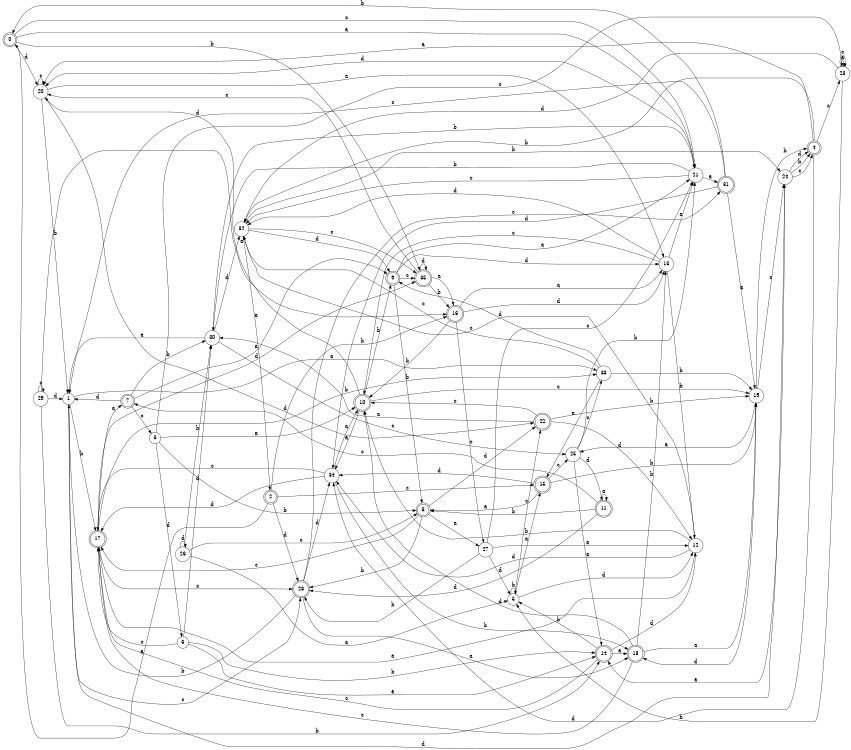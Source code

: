 digraph n29_8 {
__start0 [label="" shape="none"];

rankdir=LR;
size="8,5";

s0 [style="rounded,filled", color="black", fillcolor="white" shape="doublecircle", label="0"];
s1 [style="filled", color="black", fillcolor="white" shape="circle", label="1"];
s2 [style="rounded,filled", color="black", fillcolor="white" shape="doublecircle", label="2"];
s3 [style="filled", color="black", fillcolor="white" shape="circle", label="3"];
s4 [style="rounded,filled", color="black", fillcolor="white" shape="doublecircle", label="4"];
s5 [style="filled", color="black", fillcolor="white" shape="circle", label="5"];
s6 [style="filled", color="black", fillcolor="white" shape="circle", label="6"];
s7 [style="rounded,filled", color="black", fillcolor="white" shape="doublecircle", label="7"];
s8 [style="rounded,filled", color="black", fillcolor="white" shape="doublecircle", label="8"];
s9 [style="rounded,filled", color="black", fillcolor="white" shape="doublecircle", label="9"];
s10 [style="rounded,filled", color="black", fillcolor="white" shape="doublecircle", label="10"];
s11 [style="rounded,filled", color="black", fillcolor="white" shape="doublecircle", label="11"];
s12 [style="filled", color="black", fillcolor="white" shape="circle", label="12"];
s13 [style="filled", color="black", fillcolor="white" shape="circle", label="13"];
s14 [style="rounded,filled", color="black", fillcolor="white" shape="doublecircle", label="14"];
s15 [style="rounded,filled", color="black", fillcolor="white" shape="doublecircle", label="15"];
s16 [style="rounded,filled", color="black", fillcolor="white" shape="doublecircle", label="16"];
s17 [style="rounded,filled", color="black", fillcolor="white" shape="doublecircle", label="17"];
s18 [style="rounded,filled", color="black", fillcolor="white" shape="doublecircle", label="18"];
s19 [style="filled", color="black", fillcolor="white" shape="circle", label="19"];
s20 [style="filled", color="black", fillcolor="white" shape="circle", label="20"];
s21 [style="filled", color="black", fillcolor="white" shape="circle", label="21"];
s22 [style="rounded,filled", color="black", fillcolor="white" shape="doublecircle", label="22"];
s23 [style="filled", color="black", fillcolor="white" shape="circle", label="23"];
s24 [style="filled", color="black", fillcolor="white" shape="circle", label="24"];
s25 [style="filled", color="black", fillcolor="white" shape="circle", label="25"];
s26 [style="filled", color="black", fillcolor="white" shape="circle", label="26"];
s27 [style="filled", color="black", fillcolor="white" shape="circle", label="27"];
s28 [style="rounded,filled", color="black", fillcolor="white" shape="doublecircle", label="28"];
s29 [style="filled", color="black", fillcolor="white" shape="circle", label="29"];
s30 [style="filled", color="black", fillcolor="white" shape="circle", label="30"];
s31 [style="rounded,filled", color="black", fillcolor="white" shape="doublecircle", label="31"];
s32 [style="filled", color="black", fillcolor="white" shape="circle", label="32"];
s33 [style="filled", color="black", fillcolor="white" shape="circle", label="33"];
s34 [style="filled", color="black", fillcolor="white" shape="circle", label="34"];
s35 [style="rounded,filled", color="black", fillcolor="white" shape="doublecircle", label="35"];
s0 -> s21 [label="a"];
s0 -> s35 [label="b"];
s0 -> s21 [label="c"];
s0 -> s20 [label="d"];
s1 -> s33 [label="a"];
s1 -> s17 [label="b"];
s1 -> s28 [label="c"];
s1 -> s24 [label="d"];
s2 -> s0 [label="a"];
s2 -> s16 [label="b"];
s2 -> s15 [label="c"];
s2 -> s28 [label="d"];
s3 -> s10 [label="a"];
s3 -> s8 [label="b"];
s3 -> s23 [label="c"];
s3 -> s6 [label="d"];
s4 -> s20 [label="a"];
s4 -> s32 [label="b"];
s4 -> s23 [label="c"];
s4 -> s34 [label="d"];
s5 -> s15 [label="a"];
s5 -> s5 [label="b"];
s5 -> s22 [label="c"];
s5 -> s12 [label="d"];
s6 -> s14 [label="a"];
s6 -> s14 [label="b"];
s6 -> s17 [label="c"];
s6 -> s30 [label="d"];
s7 -> s9 [label="a"];
s7 -> s30 [label="b"];
s7 -> s3 [label="c"];
s7 -> s1 [label="d"];
s8 -> s27 [label="a"];
s8 -> s28 [label="b"];
s8 -> s17 [label="c"];
s8 -> s22 [label="d"];
s9 -> s21 [label="a"];
s9 -> s8 [label="b"];
s9 -> s35 [label="c"];
s9 -> s13 [label="d"];
s10 -> s34 [label="a"];
s10 -> s9 [label="b"];
s10 -> s19 [label="c"];
s10 -> s20 [label="d"];
s11 -> s11 [label="a"];
s11 -> s8 [label="b"];
s11 -> s7 [label="c"];
s11 -> s28 [label="d"];
s12 -> s17 [label="a"];
s12 -> s10 [label="b"];
s12 -> s32 [label="c"];
s12 -> s34 [label="d"];
s13 -> s21 [label="a"];
s13 -> s12 [label="b"];
s13 -> s10 [label="c"];
s13 -> s32 [label="d"];
s14 -> s18 [label="a"];
s14 -> s5 [label="b"];
s14 -> s17 [label="c"];
s14 -> s12 [label="d"];
s15 -> s8 [label="a"];
s15 -> s19 [label="b"];
s15 -> s25 [label="c"];
s15 -> s34 [label="d"];
s16 -> s13 [label="a"];
s16 -> s10 [label="b"];
s16 -> s27 [label="c"];
s16 -> s13 [label="d"];
s17 -> s7 [label="a"];
s17 -> s33 [label="b"];
s17 -> s28 [label="c"];
s17 -> s35 [label="d"];
s18 -> s19 [label="a"];
s18 -> s13 [label="b"];
s18 -> s17 [label="c"];
s18 -> s10 [label="d"];
s19 -> s25 [label="a"];
s19 -> s4 [label="b"];
s19 -> s24 [label="c"];
s19 -> s18 [label="d"];
s20 -> s13 [label="a"];
s20 -> s1 [label="b"];
s20 -> s20 [label="c"];
s20 -> s22 [label="d"];
s21 -> s31 [label="a"];
s21 -> s30 [label="b"];
s21 -> s32 [label="c"];
s21 -> s20 [label="d"];
s22 -> s30 [label="a"];
s22 -> s19 [label="b"];
s22 -> s10 [label="c"];
s22 -> s12 [label="d"];
s23 -> s23 [label="a"];
s23 -> s5 [label="b"];
s23 -> s23 [label="c"];
s23 -> s32 [label="d"];
s24 -> s14 [label="a"];
s24 -> s4 [label="b"];
s24 -> s4 [label="c"];
s24 -> s4 [label="d"];
s25 -> s14 [label="a"];
s25 -> s21 [label="b"];
s25 -> s33 [label="c"];
s25 -> s11 [label="d"];
s26 -> s5 [label="a"];
s26 -> s30 [label="b"];
s26 -> s8 [label="c"];
s26 -> s26 [label="d"];
s27 -> s12 [label="a"];
s27 -> s28 [label="b"];
s27 -> s21 [label="c"];
s27 -> s5 [label="d"];
s28 -> s18 [label="a"];
s28 -> s1 [label="b"];
s28 -> s31 [label="c"];
s28 -> s34 [label="d"];
s29 -> s16 [label="a"];
s29 -> s14 [label="b"];
s29 -> s29 [label="c"];
s29 -> s1 [label="d"];
s30 -> s1 [label="a"];
s30 -> s21 [label="b"];
s30 -> s25 [label="c"];
s30 -> s32 [label="d"];
s31 -> s19 [label="a"];
s31 -> s0 [label="b"];
s31 -> s1 [label="c"];
s31 -> s34 [label="d"];
s32 -> s2 [label="a"];
s32 -> s24 [label="b"];
s32 -> s35 [label="c"];
s32 -> s9 [label="d"];
s33 -> s15 [label="a"];
s33 -> s19 [label="b"];
s33 -> s32 [label="c"];
s33 -> s9 [label="d"];
s34 -> s10 [label="a"];
s34 -> s18 [label="b"];
s34 -> s17 [label="c"];
s34 -> s17 [label="d"];
s35 -> s16 [label="a"];
s35 -> s16 [label="b"];
s35 -> s20 [label="c"];
s35 -> s35 [label="d"];

}